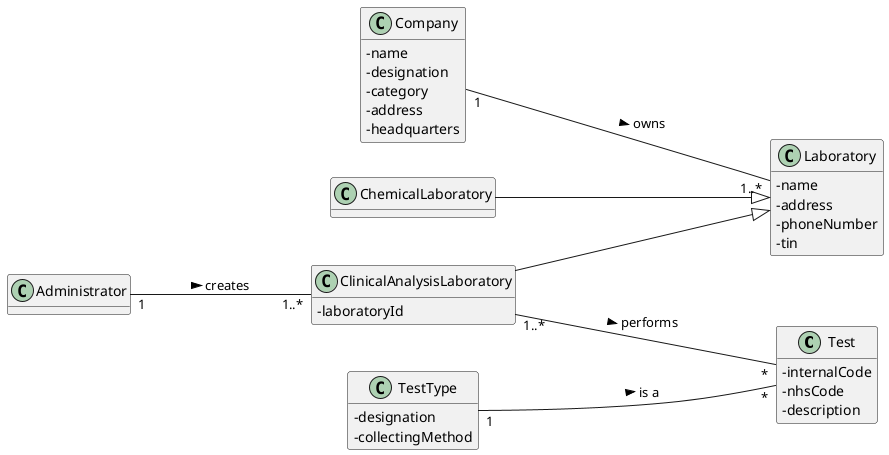 @startuml
hide methods
left to right direction
skinparam classAttributeIconSize 0


class Test{
-internalCode
-nhsCode
-description
}

class Company{
-name
-designation
-category
-address
-headquarters
}

class Laboratory {
  -name
  -address
  -phoneNumber
  -tin
}

class ClinicalAnalysisLaboratory {
  -laboratoryId
}

class TestType{
-designation
-collectingMethod
}

class ChemicalLaboratory{

}

class Administrator {

}

Company "1"---- "1..*" Laboratory : owns >
ClinicalAnalysisLaboratory ----|> Laboratory
ClinicalAnalysisLaboratory "1..*"----"*" Test : performs >
TestType "1"----"*" Test : is a >
Administrator "1"---"1..*"ClinicalAnalysisLaboratory : creates >
ChemicalLaboratory ----|> Laboratory



@enduml